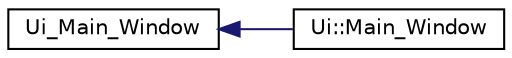 digraph "Graphical Class Hierarchy"
{
  edge [fontname="Helvetica",fontsize="10",labelfontname="Helvetica",labelfontsize="10"];
  node [fontname="Helvetica",fontsize="10",shape=record];
  rankdir="LR";
  Node0 [label="Ui_Main_Window",height=0.2,width=0.4,color="black", fillcolor="white", style="filled",URL="$classUi__Main__Window.html"];
  Node0 -> Node1 [dir="back",color="midnightblue",fontsize="10",style="solid",fontname="Helvetica"];
  Node1 [label="Ui::Main_Window",height=0.2,width=0.4,color="black", fillcolor="white", style="filled",URL="$classUi_1_1Main__Window.html"];
}
